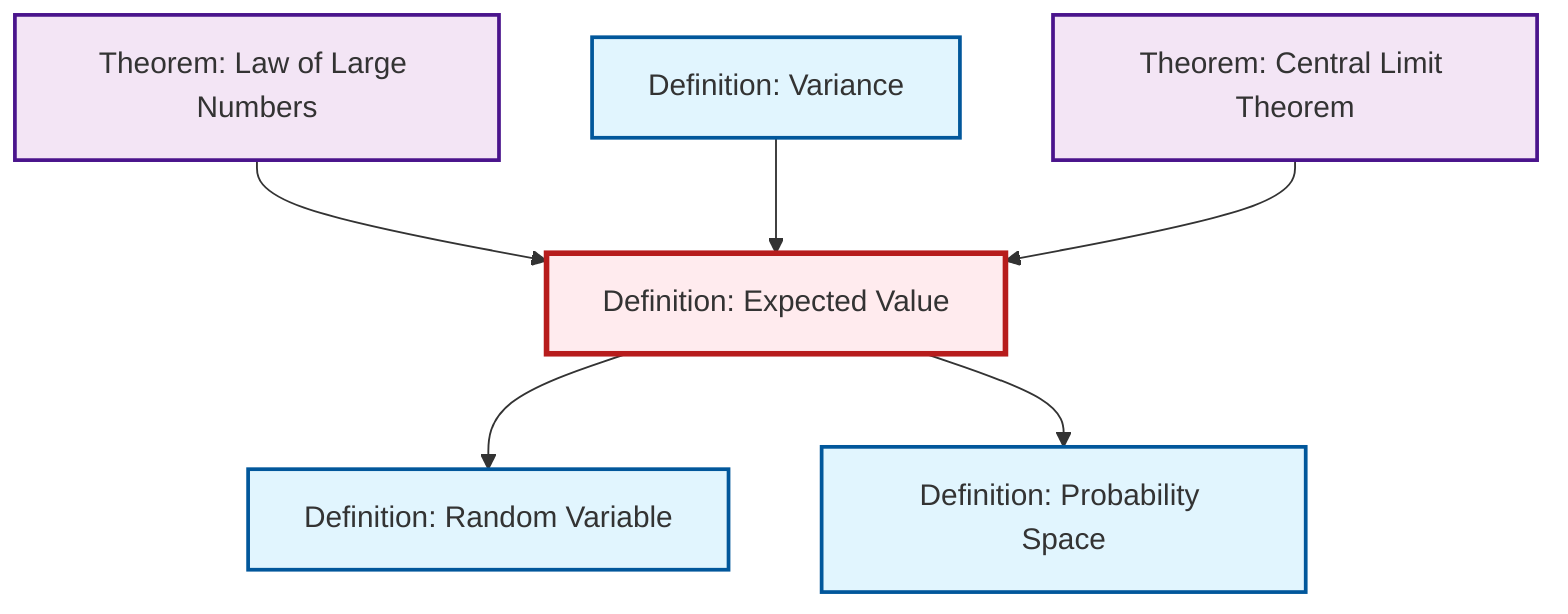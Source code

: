 graph TD
    classDef definition fill:#e1f5fe,stroke:#01579b,stroke-width:2px
    classDef theorem fill:#f3e5f5,stroke:#4a148c,stroke-width:2px
    classDef axiom fill:#fff3e0,stroke:#e65100,stroke-width:2px
    classDef example fill:#e8f5e9,stroke:#1b5e20,stroke-width:2px
    classDef current fill:#ffebee,stroke:#b71c1c,stroke-width:3px
    def-probability-space["Definition: Probability Space"]:::definition
    def-expectation["Definition: Expected Value"]:::definition
    def-random-variable["Definition: Random Variable"]:::definition
    thm-central-limit["Theorem: Central Limit Theorem"]:::theorem
    def-variance["Definition: Variance"]:::definition
    thm-law-of-large-numbers["Theorem: Law of Large Numbers"]:::theorem
    thm-law-of-large-numbers --> def-expectation
    def-variance --> def-expectation
    def-expectation --> def-random-variable
    thm-central-limit --> def-expectation
    def-expectation --> def-probability-space
    class def-expectation current